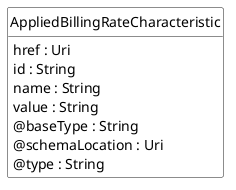 @startuml
hide circle
hide methods
hide stereotype
show <<Enumeration>> stereotype
skinparam class {
   BackgroundColor<<Enumeration>> #E6F5F7
   BackgroundColor<<Ref>> #FFFFE0
   BackgroundColor<<Pivot>> #FFFFFFF
   BackgroundColor<<SimpleType>> #E2F0DA
   BackgroundColor #FCF2E3
}

class AppliedBillingRateCharacteristic <<Pivot>> {
    href : Uri
    id : String
    name : String
    value : String
    @baseType : String
    @schemaLocation : Uri
    @type : String
}


@enduml